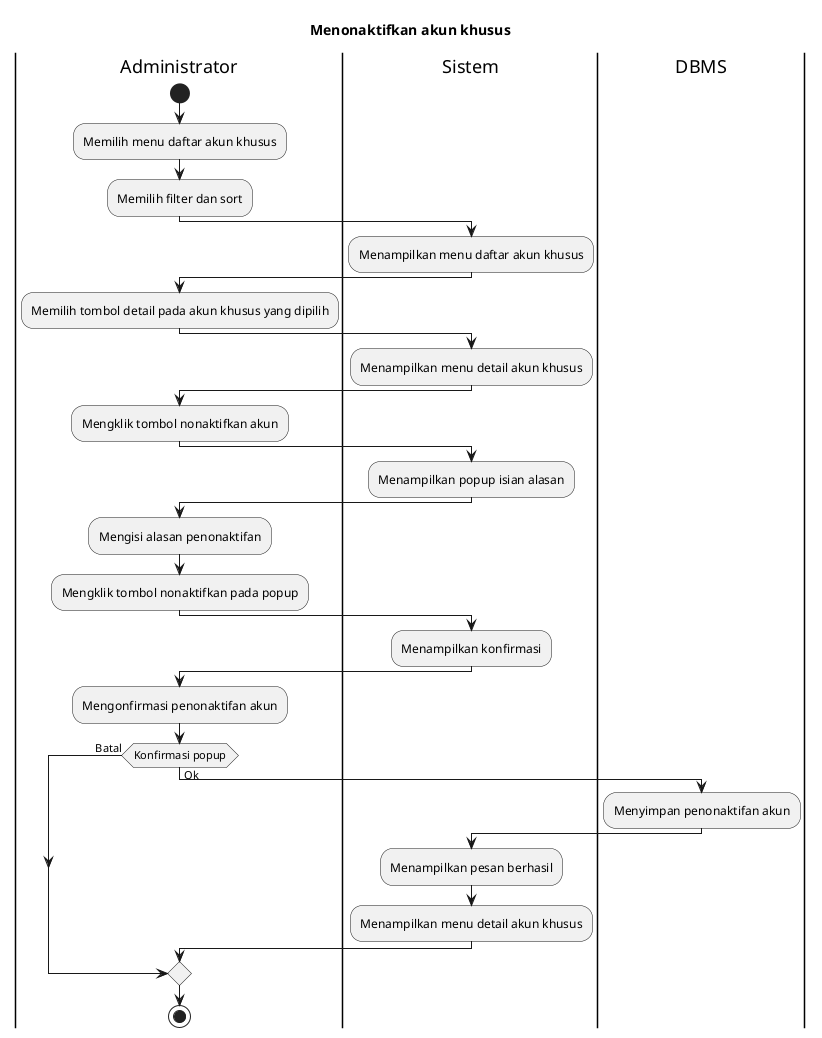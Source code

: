 @startuml Menonaktifkan akun khusus
title Menonaktifkan akun khusus

|Administrator|
start
:Memilih menu daftar akun khusus;
:Memilih filter dan sort;

|Sistem|
:Menampilkan menu daftar akun khusus;

|Administrator|
:Memilih tombol detail pada akun khusus yang dipilih;

|Sistem|
:Menampilkan menu detail akun khusus;

|Administrator|
:Mengklik tombol nonaktifkan akun;

|Sistem|
:Menampilkan popup isian alasan;

|Administrator|
:Mengisi alasan penonaktifan;
:Mengklik tombol nonaktifkan pada popup;

|Sistem|
:Menampilkan konfirmasi;

|Administrator|
:Mengonfirmasi penonaktifan akun;

if (Konfirmasi popup) then (Batal)
else (Ok)
  |DBMS|
  :Menyimpan penonaktifan akun;

  |Sistem|
  :Menampilkan pesan berhasil;
  :Menampilkan menu detail akun khusus;
endif

|Administrator|
stop

@enduml